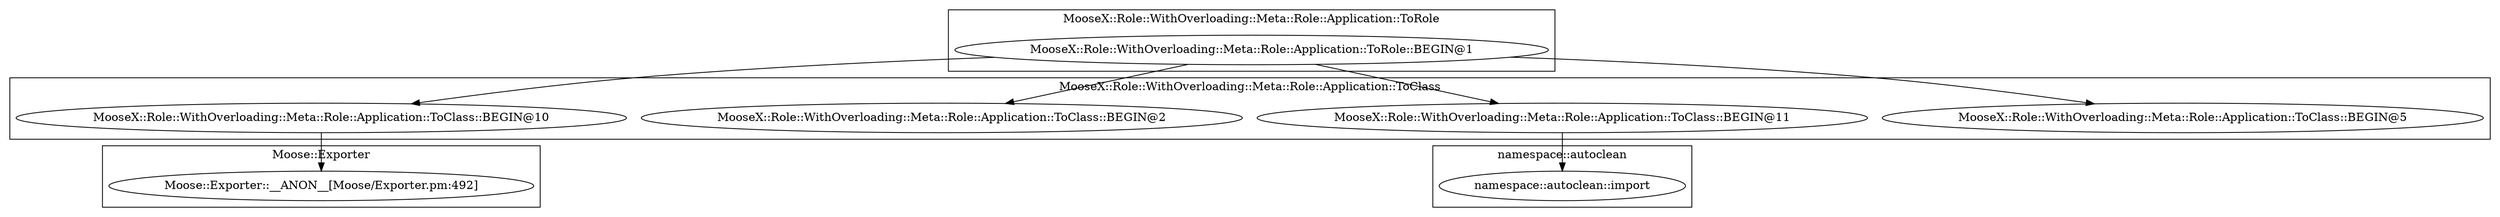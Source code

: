 digraph {
graph [overlap=false]
subgraph cluster_MooseX_Role_WithOverloading_Meta_Role_Application_ToClass {
	label="MooseX::Role::WithOverloading::Meta::Role::Application::ToClass";
	"MooseX::Role::WithOverloading::Meta::Role::Application::ToClass::BEGIN@5";
	"MooseX::Role::WithOverloading::Meta::Role::Application::ToClass::BEGIN@10";
	"MooseX::Role::WithOverloading::Meta::Role::Application::ToClass::BEGIN@2";
	"MooseX::Role::WithOverloading::Meta::Role::Application::ToClass::BEGIN@11";
}
subgraph cluster_Moose_Exporter {
	label="Moose::Exporter";
	"Moose::Exporter::__ANON__[Moose/Exporter.pm:492]";
}
subgraph cluster_namespace_autoclean {
	label="namespace::autoclean";
	"namespace::autoclean::import";
}
subgraph cluster_MooseX_Role_WithOverloading_Meta_Role_Application_ToRole {
	label="MooseX::Role::WithOverloading::Meta::Role::Application::ToRole";
	"MooseX::Role::WithOverloading::Meta::Role::Application::ToRole::BEGIN@1";
}
"MooseX::Role::WithOverloading::Meta::Role::Application::ToRole::BEGIN@1" -> "MooseX::Role::WithOverloading::Meta::Role::Application::ToClass::BEGIN@10";
"MooseX::Role::WithOverloading::Meta::Role::Application::ToClass::BEGIN@10" -> "Moose::Exporter::__ANON__[Moose/Exporter.pm:492]";
"MooseX::Role::WithOverloading::Meta::Role::Application::ToRole::BEGIN@1" -> "MooseX::Role::WithOverloading::Meta::Role::Application::ToClass::BEGIN@5";
"MooseX::Role::WithOverloading::Meta::Role::Application::ToClass::BEGIN@11" -> "namespace::autoclean::import";
"MooseX::Role::WithOverloading::Meta::Role::Application::ToRole::BEGIN@1" -> "MooseX::Role::WithOverloading::Meta::Role::Application::ToClass::BEGIN@11";
"MooseX::Role::WithOverloading::Meta::Role::Application::ToRole::BEGIN@1" -> "MooseX::Role::WithOverloading::Meta::Role::Application::ToClass::BEGIN@2";
}
